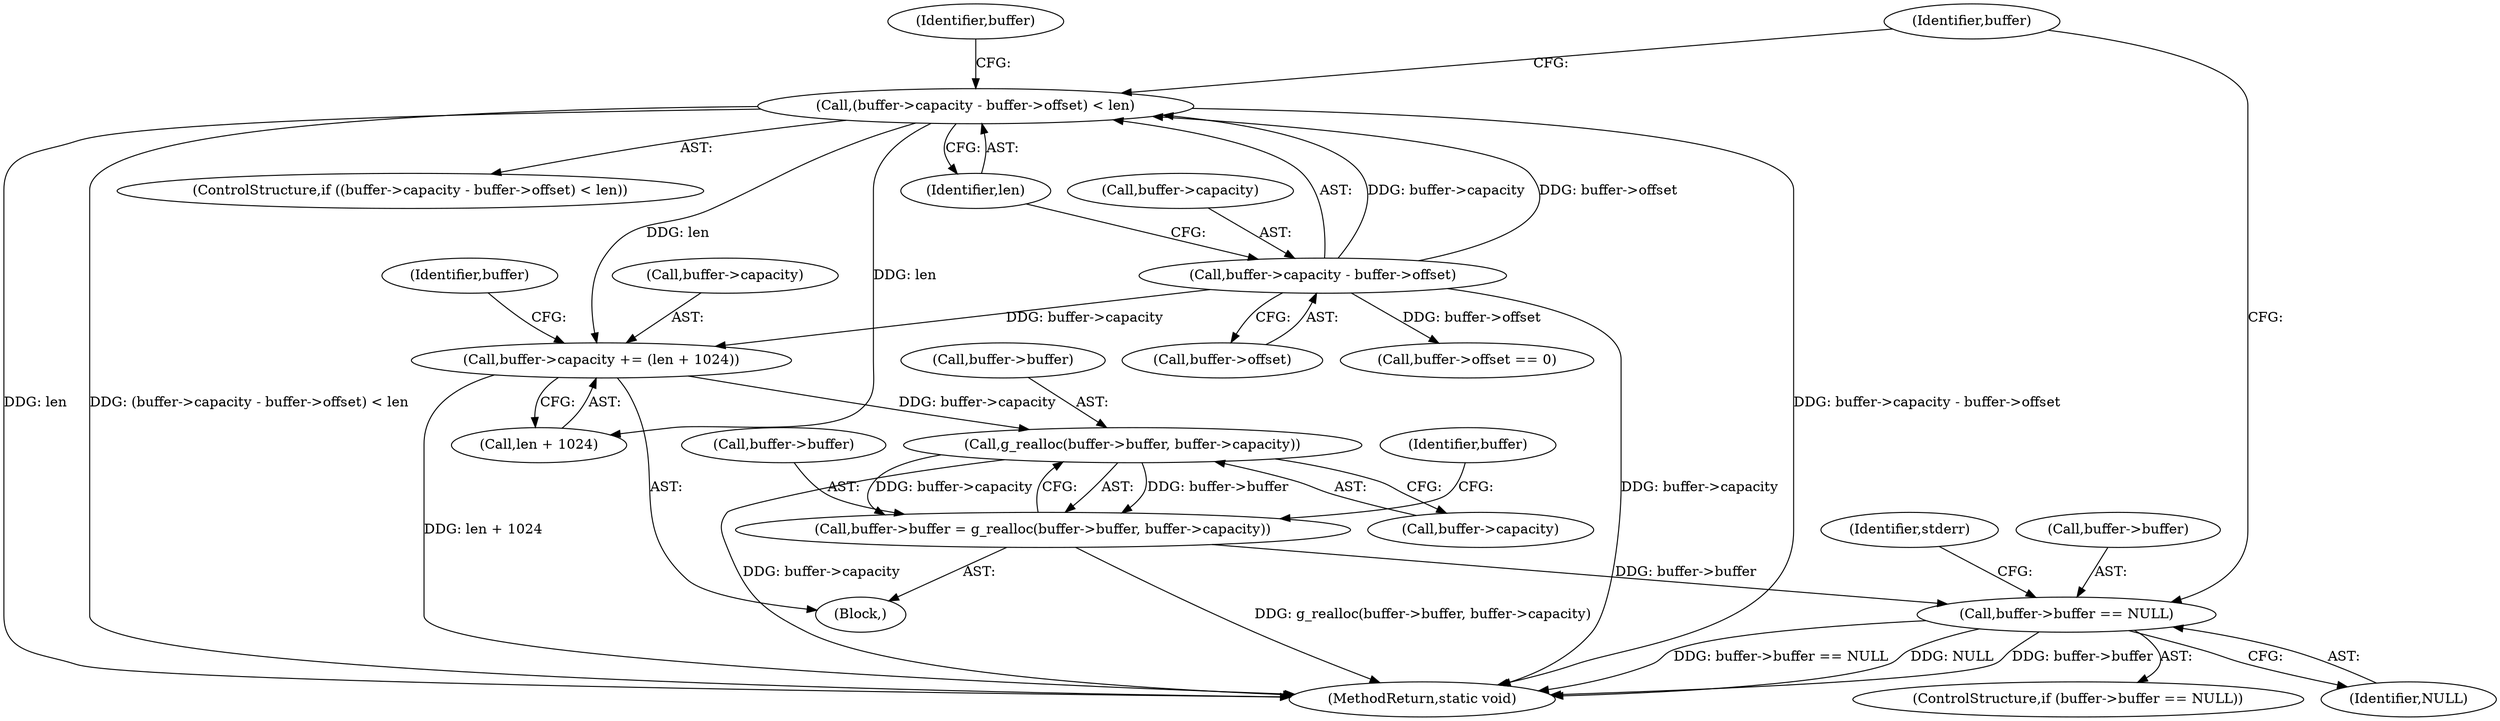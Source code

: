 digraph "0_qemu_9f64916da20eea67121d544698676295bbb105a7_10@API" {
"1000240" [label="(Call,g_realloc(buffer->buffer, buffer->capacity))"];
"1000229" [label="(Call,buffer->capacity += (len + 1024))"];
"1000219" [label="(Call,(buffer->capacity - buffer->offset) < len)"];
"1000220" [label="(Call,buffer->capacity - buffer->offset)"];
"1000236" [label="(Call,buffer->buffer = g_realloc(buffer->buffer, buffer->capacity))"];
"1000248" [label="(Call,buffer->buffer == NULL)"];
"1000227" [label="(Identifier,len)"];
"1000224" [label="(Call,buffer->offset)"];
"1000255" [label="(Identifier,stderr)"];
"1000241" [label="(Call,buffer->buffer)"];
"1000220" [label="(Call,buffer->capacity - buffer->offset)"];
"1000218" [label="(ControlStructure,if ((buffer->capacity - buffer->offset) < len))"];
"1000252" [label="(Identifier,NULL)"];
"1000247" [label="(ControlStructure,if (buffer->buffer == NULL))"];
"1000230" [label="(Call,buffer->capacity)"];
"1000261" [label="(Call,buffer->offset == 0)"];
"1000219" [label="(Call,(buffer->capacity - buffer->offset) < len)"];
"1000250" [label="(Identifier,buffer)"];
"1000417" [label="(MethodReturn,static void)"];
"1000240" [label="(Call,g_realloc(buffer->buffer, buffer->capacity))"];
"1000229" [label="(Call,buffer->capacity += (len + 1024))"];
"1000248" [label="(Call,buffer->buffer == NULL)"];
"1000236" [label="(Call,buffer->buffer = g_realloc(buffer->buffer, buffer->capacity))"];
"1000244" [label="(Call,buffer->capacity)"];
"1000249" [label="(Call,buffer->buffer)"];
"1000233" [label="(Call,len + 1024)"];
"1000231" [label="(Identifier,buffer)"];
"1000221" [label="(Call,buffer->capacity)"];
"1000237" [label="(Call,buffer->buffer)"];
"1000228" [label="(Block,)"];
"1000238" [label="(Identifier,buffer)"];
"1000263" [label="(Identifier,buffer)"];
"1000240" -> "1000236"  [label="AST: "];
"1000240" -> "1000244"  [label="CFG: "];
"1000241" -> "1000240"  [label="AST: "];
"1000244" -> "1000240"  [label="AST: "];
"1000236" -> "1000240"  [label="CFG: "];
"1000240" -> "1000417"  [label="DDG: buffer->capacity"];
"1000240" -> "1000236"  [label="DDG: buffer->buffer"];
"1000240" -> "1000236"  [label="DDG: buffer->capacity"];
"1000229" -> "1000240"  [label="DDG: buffer->capacity"];
"1000229" -> "1000228"  [label="AST: "];
"1000229" -> "1000233"  [label="CFG: "];
"1000230" -> "1000229"  [label="AST: "];
"1000233" -> "1000229"  [label="AST: "];
"1000238" -> "1000229"  [label="CFG: "];
"1000229" -> "1000417"  [label="DDG: len + 1024"];
"1000219" -> "1000229"  [label="DDG: len"];
"1000220" -> "1000229"  [label="DDG: buffer->capacity"];
"1000219" -> "1000218"  [label="AST: "];
"1000219" -> "1000227"  [label="CFG: "];
"1000220" -> "1000219"  [label="AST: "];
"1000227" -> "1000219"  [label="AST: "];
"1000231" -> "1000219"  [label="CFG: "];
"1000263" -> "1000219"  [label="CFG: "];
"1000219" -> "1000417"  [label="DDG: len"];
"1000219" -> "1000417"  [label="DDG: (buffer->capacity - buffer->offset) < len"];
"1000219" -> "1000417"  [label="DDG: buffer->capacity - buffer->offset"];
"1000220" -> "1000219"  [label="DDG: buffer->capacity"];
"1000220" -> "1000219"  [label="DDG: buffer->offset"];
"1000219" -> "1000233"  [label="DDG: len"];
"1000220" -> "1000224"  [label="CFG: "];
"1000221" -> "1000220"  [label="AST: "];
"1000224" -> "1000220"  [label="AST: "];
"1000227" -> "1000220"  [label="CFG: "];
"1000220" -> "1000417"  [label="DDG: buffer->capacity"];
"1000220" -> "1000261"  [label="DDG: buffer->offset"];
"1000236" -> "1000228"  [label="AST: "];
"1000237" -> "1000236"  [label="AST: "];
"1000250" -> "1000236"  [label="CFG: "];
"1000236" -> "1000417"  [label="DDG: g_realloc(buffer->buffer, buffer->capacity)"];
"1000236" -> "1000248"  [label="DDG: buffer->buffer"];
"1000248" -> "1000247"  [label="AST: "];
"1000248" -> "1000252"  [label="CFG: "];
"1000249" -> "1000248"  [label="AST: "];
"1000252" -> "1000248"  [label="AST: "];
"1000255" -> "1000248"  [label="CFG: "];
"1000263" -> "1000248"  [label="CFG: "];
"1000248" -> "1000417"  [label="DDG: buffer->buffer == NULL"];
"1000248" -> "1000417"  [label="DDG: NULL"];
"1000248" -> "1000417"  [label="DDG: buffer->buffer"];
}
